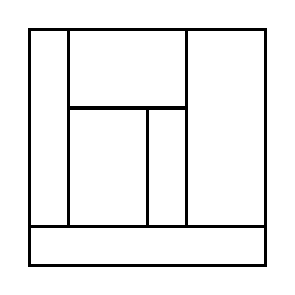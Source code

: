 \begin{tikzpicture}[very thick, scale=.5]
    \draw (0,1) rectangle (1,6);
    \draw (1,4) rectangle (4,6);
    \draw (1,1) rectangle (3,4);
    \draw (3,1) rectangle (4,4);
    \draw (4,1) rectangle (6,6);
    \draw (0,0) rectangle (6,1);
\end{tikzpicture}
